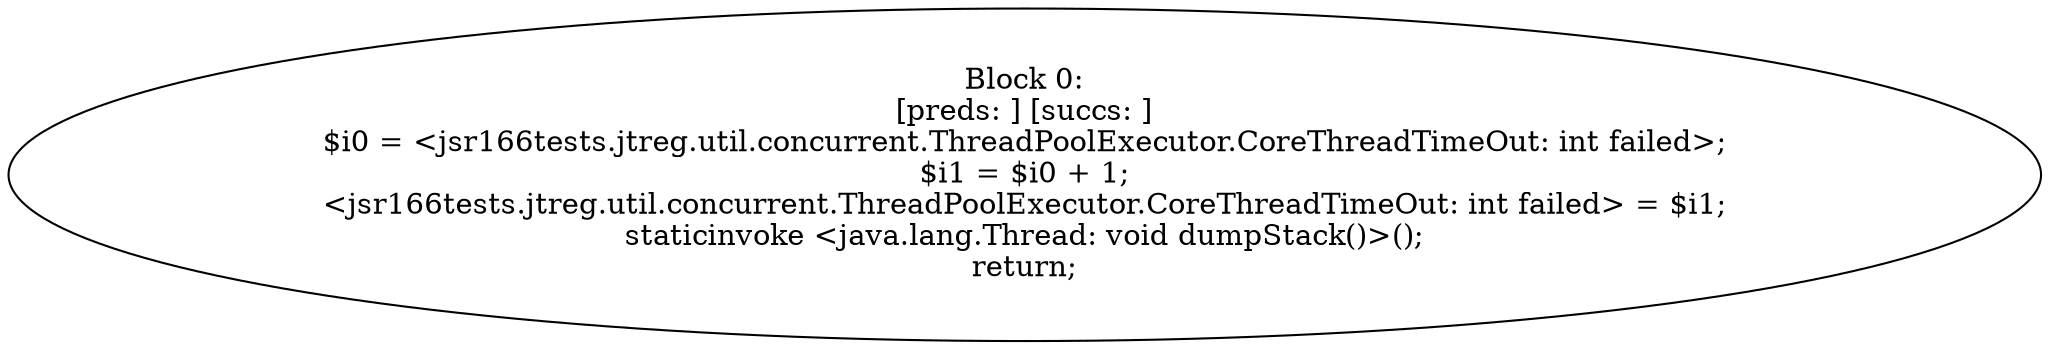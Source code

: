 digraph "unitGraph" {
    "Block 0:
[preds: ] [succs: ]
$i0 = <jsr166tests.jtreg.util.concurrent.ThreadPoolExecutor.CoreThreadTimeOut: int failed>;
$i1 = $i0 + 1;
<jsr166tests.jtreg.util.concurrent.ThreadPoolExecutor.CoreThreadTimeOut: int failed> = $i1;
staticinvoke <java.lang.Thread: void dumpStack()>();
return;
"
}
